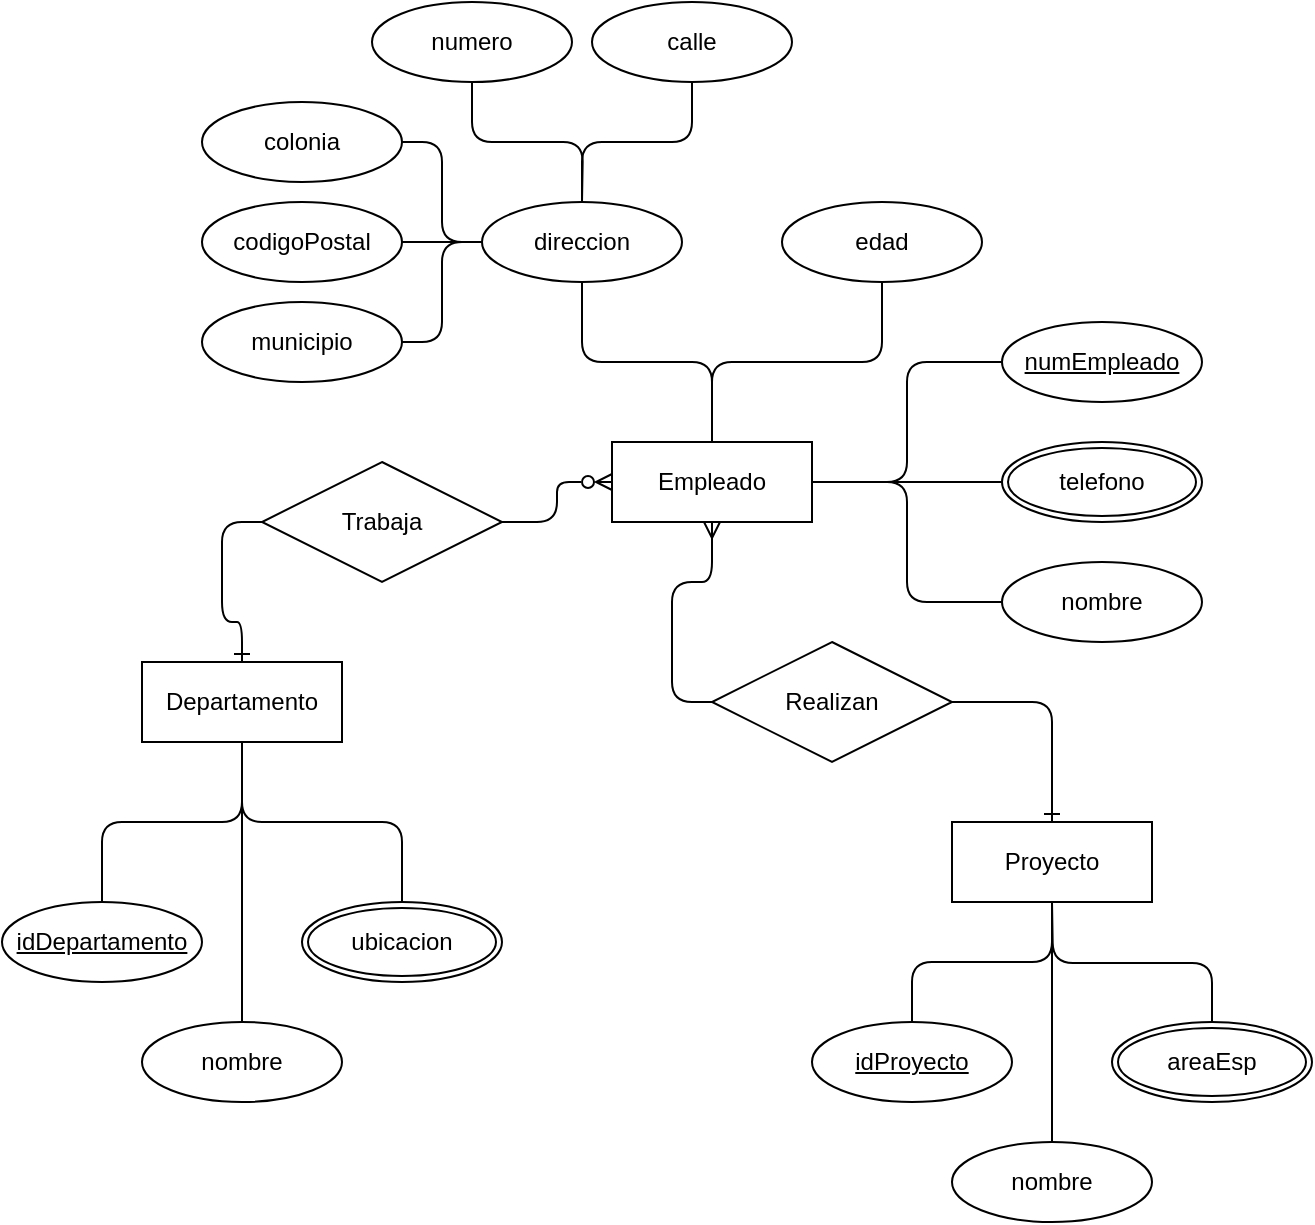 <mxfile version="24.4.9" type="github">
  <diagram name="Page-1" id="oj7cWV6Gg2kIIMJUYh-4">
    <mxGraphModel dx="1434" dy="789" grid="1" gridSize="10" guides="1" tooltips="1" connect="1" arrows="1" fold="1" page="1" pageScale="1" pageWidth="850" pageHeight="1100" math="0" shadow="0">
      <root>
        <mxCell id="0" />
        <mxCell id="1" parent="0" />
        <mxCell id="C2Z2Ot7HqHP1wjBhsxZE-1" value="Proyecto" style="whiteSpace=wrap;html=1;align=center;" vertex="1" parent="1">
          <mxGeometry x="555" y="480" width="100" height="40" as="geometry" />
        </mxCell>
        <mxCell id="C2Z2Ot7HqHP1wjBhsxZE-2" value="Empleado" style="whiteSpace=wrap;html=1;align=center;" vertex="1" parent="1">
          <mxGeometry x="385" y="290" width="100" height="40" as="geometry" />
        </mxCell>
        <mxCell id="C2Z2Ot7HqHP1wjBhsxZE-3" value="Departamento" style="whiteSpace=wrap;html=1;align=center;" vertex="1" parent="1">
          <mxGeometry x="150" y="400" width="100" height="40" as="geometry" />
        </mxCell>
        <mxCell id="C2Z2Ot7HqHP1wjBhsxZE-11" style="edgeStyle=orthogonalEdgeStyle;rounded=1;orthogonalLoop=1;jettySize=auto;html=1;exitX=0.5;exitY=0;exitDx=0;exitDy=0;entryX=0.5;entryY=1;entryDx=0;entryDy=0;endArrow=none;endFill=0;curved=0;" edge="1" parent="1" source="C2Z2Ot7HqHP1wjBhsxZE-4" target="C2Z2Ot7HqHP1wjBhsxZE-3">
          <mxGeometry relative="1" as="geometry" />
        </mxCell>
        <mxCell id="C2Z2Ot7HqHP1wjBhsxZE-4" value="nombre" style="ellipse;whiteSpace=wrap;html=1;align=center;" vertex="1" parent="1">
          <mxGeometry x="150" y="580" width="100" height="40" as="geometry" />
        </mxCell>
        <mxCell id="C2Z2Ot7HqHP1wjBhsxZE-8" style="edgeStyle=orthogonalEdgeStyle;rounded=1;orthogonalLoop=1;jettySize=auto;html=1;exitX=0.5;exitY=0;exitDx=0;exitDy=0;entryX=0.5;entryY=1;entryDx=0;entryDy=0;endArrow=none;endFill=0;curved=0;" edge="1" parent="1" source="C2Z2Ot7HqHP1wjBhsxZE-6" target="C2Z2Ot7HqHP1wjBhsxZE-3">
          <mxGeometry relative="1" as="geometry" />
        </mxCell>
        <mxCell id="C2Z2Ot7HqHP1wjBhsxZE-6" value="idDepartamento" style="ellipse;whiteSpace=wrap;html=1;align=center;fontStyle=4;" vertex="1" parent="1">
          <mxGeometry x="80" y="520" width="100" height="40" as="geometry" />
        </mxCell>
        <mxCell id="C2Z2Ot7HqHP1wjBhsxZE-9" style="edgeStyle=orthogonalEdgeStyle;rounded=1;orthogonalLoop=1;jettySize=auto;html=1;exitX=0.5;exitY=0;exitDx=0;exitDy=0;endArrow=none;endFill=0;entryX=0.5;entryY=1;entryDx=0;entryDy=0;curved=0;" edge="1" parent="1" source="C2Z2Ot7HqHP1wjBhsxZE-7" target="C2Z2Ot7HqHP1wjBhsxZE-3">
          <mxGeometry relative="1" as="geometry">
            <mxPoint x="200" y="440" as="targetPoint" />
          </mxGeometry>
        </mxCell>
        <mxCell id="C2Z2Ot7HqHP1wjBhsxZE-7" value="ubicacion" style="ellipse;shape=doubleEllipse;margin=3;whiteSpace=wrap;html=1;align=center;" vertex="1" parent="1">
          <mxGeometry x="230" y="520" width="100" height="40" as="geometry" />
        </mxCell>
        <mxCell id="C2Z2Ot7HqHP1wjBhsxZE-38" style="edgeStyle=orthogonalEdgeStyle;rounded=1;orthogonalLoop=1;jettySize=auto;html=1;exitX=0;exitY=0.5;exitDx=0;exitDy=0;entryX=1;entryY=0.5;entryDx=0;entryDy=0;endArrow=none;endFill=0;curved=0;" edge="1" parent="1" source="C2Z2Ot7HqHP1wjBhsxZE-12" target="C2Z2Ot7HqHP1wjBhsxZE-2">
          <mxGeometry relative="1" as="geometry" />
        </mxCell>
        <mxCell id="C2Z2Ot7HqHP1wjBhsxZE-12" value="numEmpleado" style="ellipse;whiteSpace=wrap;html=1;align=center;fontStyle=4;" vertex="1" parent="1">
          <mxGeometry x="580" y="230" width="100" height="40" as="geometry" />
        </mxCell>
        <mxCell id="C2Z2Ot7HqHP1wjBhsxZE-41" style="edgeStyle=orthogonalEdgeStyle;rounded=1;orthogonalLoop=1;jettySize=auto;html=1;exitX=0;exitY=0.5;exitDx=0;exitDy=0;entryX=1;entryY=0.5;entryDx=0;entryDy=0;endArrow=none;endFill=0;curved=0;" edge="1" parent="1" source="C2Z2Ot7HqHP1wjBhsxZE-13" target="C2Z2Ot7HqHP1wjBhsxZE-2">
          <mxGeometry relative="1" as="geometry" />
        </mxCell>
        <mxCell id="C2Z2Ot7HqHP1wjBhsxZE-13" value="nombre" style="ellipse;whiteSpace=wrap;html=1;align=center;" vertex="1" parent="1">
          <mxGeometry x="580" y="350" width="100" height="40" as="geometry" />
        </mxCell>
        <mxCell id="C2Z2Ot7HqHP1wjBhsxZE-39" style="edgeStyle=orthogonalEdgeStyle;rounded=1;orthogonalLoop=1;jettySize=auto;html=1;exitX=0;exitY=0.5;exitDx=0;exitDy=0;entryX=1;entryY=0.5;entryDx=0;entryDy=0;endArrow=none;endFill=0;curved=0;" edge="1" parent="1" source="C2Z2Ot7HqHP1wjBhsxZE-16" target="C2Z2Ot7HqHP1wjBhsxZE-2">
          <mxGeometry relative="1" as="geometry" />
        </mxCell>
        <mxCell id="C2Z2Ot7HqHP1wjBhsxZE-16" value="telefono" style="ellipse;shape=doubleEllipse;margin=3;whiteSpace=wrap;html=1;align=center;" vertex="1" parent="1">
          <mxGeometry x="580" y="290" width="100" height="40" as="geometry" />
        </mxCell>
        <mxCell id="C2Z2Ot7HqHP1wjBhsxZE-20" style="edgeStyle=orthogonalEdgeStyle;rounded=1;orthogonalLoop=1;jettySize=auto;html=1;exitX=0.5;exitY=1;exitDx=0;exitDy=0;entryX=0.5;entryY=0;entryDx=0;entryDy=0;endArrow=none;endFill=0;curved=0;" edge="1" parent="1" source="C2Z2Ot7HqHP1wjBhsxZE-18" target="C2Z2Ot7HqHP1wjBhsxZE-2">
          <mxGeometry relative="1" as="geometry" />
        </mxCell>
        <mxCell id="C2Z2Ot7HqHP1wjBhsxZE-18" value="edad" style="ellipse;whiteSpace=wrap;html=1;align=center;" vertex="1" parent="1">
          <mxGeometry x="470" y="170" width="100" height="40" as="geometry" />
        </mxCell>
        <mxCell id="C2Z2Ot7HqHP1wjBhsxZE-21" style="edgeStyle=orthogonalEdgeStyle;rounded=1;orthogonalLoop=1;jettySize=auto;html=1;exitX=0.5;exitY=1;exitDx=0;exitDy=0;entryX=0.5;entryY=0;entryDx=0;entryDy=0;endArrow=none;endFill=0;curved=0;" edge="1" parent="1" source="C2Z2Ot7HqHP1wjBhsxZE-19" target="C2Z2Ot7HqHP1wjBhsxZE-2">
          <mxGeometry relative="1" as="geometry" />
        </mxCell>
        <mxCell id="C2Z2Ot7HqHP1wjBhsxZE-19" value="direccion" style="ellipse;whiteSpace=wrap;html=1;align=center;" vertex="1" parent="1">
          <mxGeometry x="320" y="170" width="100" height="40" as="geometry" />
        </mxCell>
        <mxCell id="C2Z2Ot7HqHP1wjBhsxZE-27" style="edgeStyle=orthogonalEdgeStyle;rounded=1;orthogonalLoop=1;jettySize=auto;html=1;exitX=0.5;exitY=1;exitDx=0;exitDy=0;entryX=0.5;entryY=0;entryDx=0;entryDy=0;endArrow=none;endFill=0;curved=0;" edge="1" parent="1" source="C2Z2Ot7HqHP1wjBhsxZE-22" target="C2Z2Ot7HqHP1wjBhsxZE-19">
          <mxGeometry relative="1" as="geometry" />
        </mxCell>
        <mxCell id="C2Z2Ot7HqHP1wjBhsxZE-22" value="calle" style="ellipse;whiteSpace=wrap;html=1;align=center;" vertex="1" parent="1">
          <mxGeometry x="375" y="70" width="100" height="40" as="geometry" />
        </mxCell>
        <mxCell id="C2Z2Ot7HqHP1wjBhsxZE-30" style="edgeStyle=orthogonalEdgeStyle;rounded=1;orthogonalLoop=1;jettySize=auto;html=1;exitX=1;exitY=0.5;exitDx=0;exitDy=0;entryX=0;entryY=0.5;entryDx=0;entryDy=0;endArrow=none;endFill=0;curved=0;" edge="1" parent="1" source="C2Z2Ot7HqHP1wjBhsxZE-23" target="C2Z2Ot7HqHP1wjBhsxZE-19">
          <mxGeometry relative="1" as="geometry" />
        </mxCell>
        <mxCell id="C2Z2Ot7HqHP1wjBhsxZE-23" value="codigoPostal" style="ellipse;whiteSpace=wrap;html=1;align=center;" vertex="1" parent="1">
          <mxGeometry x="180" y="170" width="100" height="40" as="geometry" />
        </mxCell>
        <mxCell id="C2Z2Ot7HqHP1wjBhsxZE-28" style="edgeStyle=orthogonalEdgeStyle;rounded=1;orthogonalLoop=1;jettySize=auto;html=1;exitX=0.5;exitY=1;exitDx=0;exitDy=0;endArrow=none;endFill=0;curved=0;" edge="1" parent="1" source="C2Z2Ot7HqHP1wjBhsxZE-24">
          <mxGeometry relative="1" as="geometry">
            <mxPoint x="370" y="170" as="targetPoint" />
          </mxGeometry>
        </mxCell>
        <mxCell id="C2Z2Ot7HqHP1wjBhsxZE-24" value="numero" style="ellipse;whiteSpace=wrap;html=1;align=center;" vertex="1" parent="1">
          <mxGeometry x="265" y="70" width="100" height="40" as="geometry" />
        </mxCell>
        <mxCell id="C2Z2Ot7HqHP1wjBhsxZE-29" style="edgeStyle=orthogonalEdgeStyle;rounded=1;orthogonalLoop=1;jettySize=auto;html=1;exitX=1;exitY=0.5;exitDx=0;exitDy=0;entryX=0;entryY=0.5;entryDx=0;entryDy=0;endArrow=none;endFill=0;curved=0;" edge="1" parent="1" source="C2Z2Ot7HqHP1wjBhsxZE-25" target="C2Z2Ot7HqHP1wjBhsxZE-19">
          <mxGeometry relative="1" as="geometry" />
        </mxCell>
        <mxCell id="C2Z2Ot7HqHP1wjBhsxZE-25" value="colonia" style="ellipse;whiteSpace=wrap;html=1;align=center;" vertex="1" parent="1">
          <mxGeometry x="180" y="120" width="100" height="40" as="geometry" />
        </mxCell>
        <mxCell id="C2Z2Ot7HqHP1wjBhsxZE-26" value="municipio" style="ellipse;whiteSpace=wrap;html=1;align=center;" vertex="1" parent="1">
          <mxGeometry x="180" y="220" width="100" height="40" as="geometry" />
        </mxCell>
        <mxCell id="C2Z2Ot7HqHP1wjBhsxZE-31" style="edgeStyle=orthogonalEdgeStyle;rounded=1;orthogonalLoop=1;jettySize=auto;html=1;exitX=1;exitY=0.5;exitDx=0;exitDy=0;entryX=0;entryY=0.5;entryDx=0;entryDy=0;endArrow=none;endFill=0;curved=0;" edge="1" parent="1" source="C2Z2Ot7HqHP1wjBhsxZE-26" target="C2Z2Ot7HqHP1wjBhsxZE-19">
          <mxGeometry relative="1" as="geometry" />
        </mxCell>
        <mxCell id="C2Z2Ot7HqHP1wjBhsxZE-35" style="edgeStyle=orthogonalEdgeStyle;rounded=1;orthogonalLoop=1;jettySize=auto;html=1;exitX=0.5;exitY=0;exitDx=0;exitDy=0;entryX=0.5;entryY=1;entryDx=0;entryDy=0;endArrow=none;endFill=0;curved=0;" edge="1" parent="1" source="C2Z2Ot7HqHP1wjBhsxZE-32" target="C2Z2Ot7HqHP1wjBhsxZE-1">
          <mxGeometry relative="1" as="geometry" />
        </mxCell>
        <mxCell id="C2Z2Ot7HqHP1wjBhsxZE-32" value="idProyecto" style="ellipse;whiteSpace=wrap;html=1;align=center;fontStyle=4;" vertex="1" parent="1">
          <mxGeometry x="485" y="580" width="100" height="40" as="geometry" />
        </mxCell>
        <mxCell id="C2Z2Ot7HqHP1wjBhsxZE-37" style="edgeStyle=orthogonalEdgeStyle;rounded=1;orthogonalLoop=1;jettySize=auto;html=1;exitX=0.5;exitY=0;exitDx=0;exitDy=0;endArrow=none;endFill=0;curved=0;" edge="1" parent="1" source="C2Z2Ot7HqHP1wjBhsxZE-33">
          <mxGeometry relative="1" as="geometry">
            <mxPoint x="605" y="520" as="targetPoint" />
          </mxGeometry>
        </mxCell>
        <mxCell id="C2Z2Ot7HqHP1wjBhsxZE-33" value="areaEsp" style="ellipse;shape=doubleEllipse;margin=3;whiteSpace=wrap;html=1;align=center;" vertex="1" parent="1">
          <mxGeometry x="635" y="580" width="100" height="40" as="geometry" />
        </mxCell>
        <mxCell id="C2Z2Ot7HqHP1wjBhsxZE-36" style="edgeStyle=orthogonalEdgeStyle;rounded=1;orthogonalLoop=1;jettySize=auto;html=1;exitX=0.5;exitY=0;exitDx=0;exitDy=0;endArrow=none;endFill=0;curved=0;" edge="1" parent="1" source="C2Z2Ot7HqHP1wjBhsxZE-34">
          <mxGeometry relative="1" as="geometry">
            <mxPoint x="605" y="520" as="targetPoint" />
          </mxGeometry>
        </mxCell>
        <mxCell id="C2Z2Ot7HqHP1wjBhsxZE-34" value="nombre" style="ellipse;whiteSpace=wrap;html=1;align=center;" vertex="1" parent="1">
          <mxGeometry x="555" y="640" width="100" height="40" as="geometry" />
        </mxCell>
        <mxCell id="C2Z2Ot7HqHP1wjBhsxZE-44" style="edgeStyle=orthogonalEdgeStyle;rounded=1;orthogonalLoop=1;jettySize=auto;html=1;exitX=0;exitY=0.5;exitDx=0;exitDy=0;entryX=0.5;entryY=1;entryDx=0;entryDy=0;endArrow=ERmany;endFill=0;curved=0;startArrow=none;startFill=0;" edge="1" parent="1" source="C2Z2Ot7HqHP1wjBhsxZE-42" target="C2Z2Ot7HqHP1wjBhsxZE-2">
          <mxGeometry relative="1" as="geometry" />
        </mxCell>
        <mxCell id="C2Z2Ot7HqHP1wjBhsxZE-45" style="edgeStyle=orthogonalEdgeStyle;rounded=1;orthogonalLoop=1;jettySize=auto;html=1;exitX=1;exitY=0.5;exitDx=0;exitDy=0;entryX=0.5;entryY=0;entryDx=0;entryDy=0;endArrow=ERone;endFill=0;curved=0;startArrow=none;startFill=0;" edge="1" parent="1" source="C2Z2Ot7HqHP1wjBhsxZE-42" target="C2Z2Ot7HqHP1wjBhsxZE-1">
          <mxGeometry relative="1" as="geometry" />
        </mxCell>
        <mxCell id="C2Z2Ot7HqHP1wjBhsxZE-42" value="Realizan" style="shape=rhombus;perimeter=rhombusPerimeter;whiteSpace=wrap;html=1;align=center;rotation=0;" vertex="1" parent="1">
          <mxGeometry x="435" y="390" width="120" height="60" as="geometry" />
        </mxCell>
        <mxCell id="C2Z2Ot7HqHP1wjBhsxZE-46" style="edgeStyle=orthogonalEdgeStyle;rounded=1;orthogonalLoop=1;jettySize=auto;html=1;exitX=1;exitY=0.5;exitDx=0;exitDy=0;entryX=0;entryY=0.5;entryDx=0;entryDy=0;endArrow=ERzeroToMany;endFill=0;curved=0;" edge="1" parent="1" source="C2Z2Ot7HqHP1wjBhsxZE-43" target="C2Z2Ot7HqHP1wjBhsxZE-2">
          <mxGeometry relative="1" as="geometry" />
        </mxCell>
        <mxCell id="C2Z2Ot7HqHP1wjBhsxZE-47" style="edgeStyle=orthogonalEdgeStyle;rounded=1;orthogonalLoop=1;jettySize=auto;html=1;exitX=0;exitY=0.5;exitDx=0;exitDy=0;entryX=0.5;entryY=0;entryDx=0;entryDy=0;endArrow=ERone;endFill=0;curved=0;startArrow=none;startFill=0;" edge="1" parent="1" source="C2Z2Ot7HqHP1wjBhsxZE-43" target="C2Z2Ot7HqHP1wjBhsxZE-3">
          <mxGeometry relative="1" as="geometry" />
        </mxCell>
        <mxCell id="C2Z2Ot7HqHP1wjBhsxZE-43" value="Trabaja" style="shape=rhombus;perimeter=rhombusPerimeter;whiteSpace=wrap;html=1;align=center;" vertex="1" parent="1">
          <mxGeometry x="210" y="300" width="120" height="60" as="geometry" />
        </mxCell>
      </root>
    </mxGraphModel>
  </diagram>
</mxfile>
